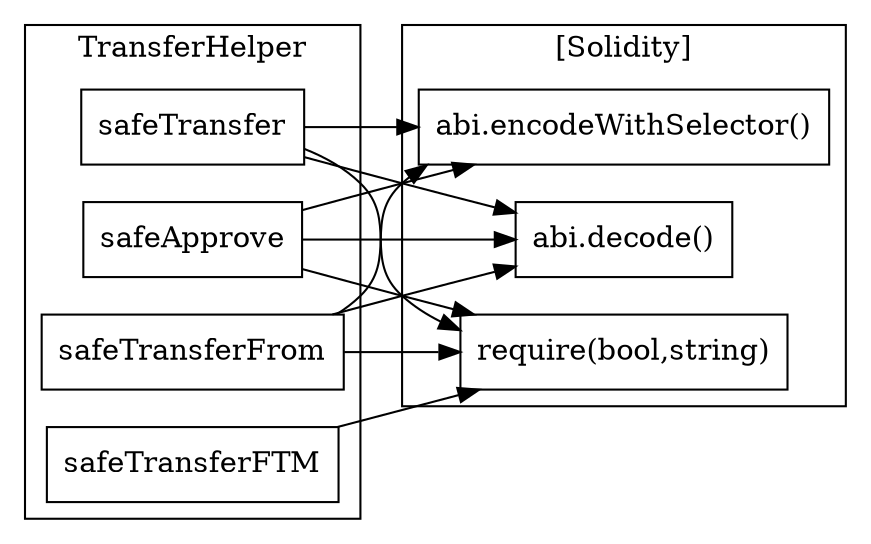 strict digraph {
rankdir="LR"
node [shape=box]
subgraph cluster_944_TransferHelper {
label = "TransferHelper"
"944_safeTransfer" [label="safeTransfer"]
"944_safeApprove" [label="safeApprove"]
"944_safeTransferFrom" [label="safeTransferFrom"]
"944_safeTransferFTM" [label="safeTransferFTM"]
}subgraph cluster_solidity {
label = "[Solidity]"
"abi.encodeWithSelector()" 
"abi.decode()" 
"require(bool,string)" 
"944_safeApprove" -> "abi.decode()"
"944_safeTransferFTM" -> "require(bool,string)"
"944_safeApprove" -> "require(bool,string)"
"944_safeApprove" -> "abi.encodeWithSelector()"
"944_safeTransfer" -> "abi.encodeWithSelector()"
"944_safeTransfer" -> "abi.decode()"
"944_safeTransferFrom" -> "require(bool,string)"
"944_safeTransfer" -> "require(bool,string)"
"944_safeTransferFrom" -> "abi.encodeWithSelector()"
"944_safeTransferFrom" -> "abi.decode()"
}
}